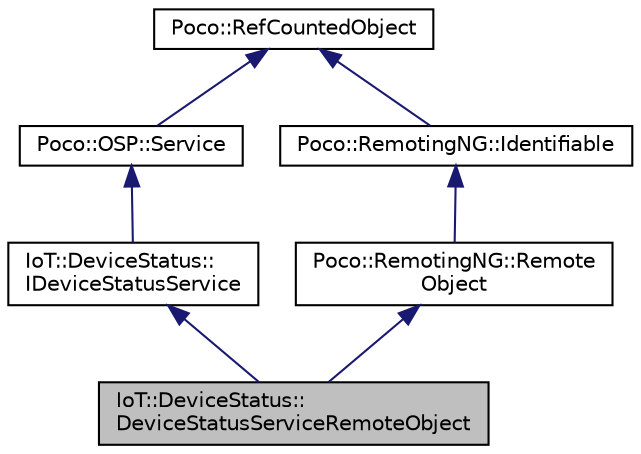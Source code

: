 digraph "IoT::DeviceStatus::DeviceStatusServiceRemoteObject"
{
 // LATEX_PDF_SIZE
  edge [fontname="Helvetica",fontsize="10",labelfontname="Helvetica",labelfontsize="10"];
  node [fontname="Helvetica",fontsize="10",shape=record];
  Node1 [label="IoT::DeviceStatus::\lDeviceStatusServiceRemoteObject",height=0.2,width=0.4,color="black", fillcolor="grey75", style="filled", fontcolor="black",tooltip=" "];
  Node2 -> Node1 [dir="back",color="midnightblue",fontsize="10",style="solid",fontname="Helvetica"];
  Node2 [label="IoT::DeviceStatus::\lIDeviceStatusService",height=0.2,width=0.4,color="black", fillcolor="white", style="filled",URL="$classIoT_1_1DeviceStatus_1_1IDeviceStatusService.html",tooltip=" "];
  Node3 -> Node2 [dir="back",color="midnightblue",fontsize="10",style="solid",fontname="Helvetica"];
  Node3 [label="Poco::OSP::Service",height=0.2,width=0.4,color="black", fillcolor="white", style="filled",URL="$classPoco_1_1OSP_1_1Service.html",tooltip=" "];
  Node4 -> Node3 [dir="back",color="midnightblue",fontsize="10",style="solid",fontname="Helvetica"];
  Node4 [label="Poco::RefCountedObject",height=0.2,width=0.4,color="black", fillcolor="white", style="filled",URL="$classPoco_1_1RefCountedObject.html",tooltip=" "];
  Node5 -> Node1 [dir="back",color="midnightblue",fontsize="10",style="solid",fontname="Helvetica"];
  Node5 [label="Poco::RemotingNG::Remote\lObject",height=0.2,width=0.4,color="black", fillcolor="white", style="filled",URL="$classPoco_1_1RemotingNG_1_1RemoteObject.html",tooltip=" "];
  Node6 -> Node5 [dir="back",color="midnightblue",fontsize="10",style="solid",fontname="Helvetica"];
  Node6 [label="Poco::RemotingNG::Identifiable",height=0.2,width=0.4,color="black", fillcolor="white", style="filled",URL="$classPoco_1_1RemotingNG_1_1Identifiable.html",tooltip=" "];
  Node4 -> Node6 [dir="back",color="midnightblue",fontsize="10",style="solid",fontname="Helvetica"];
}
